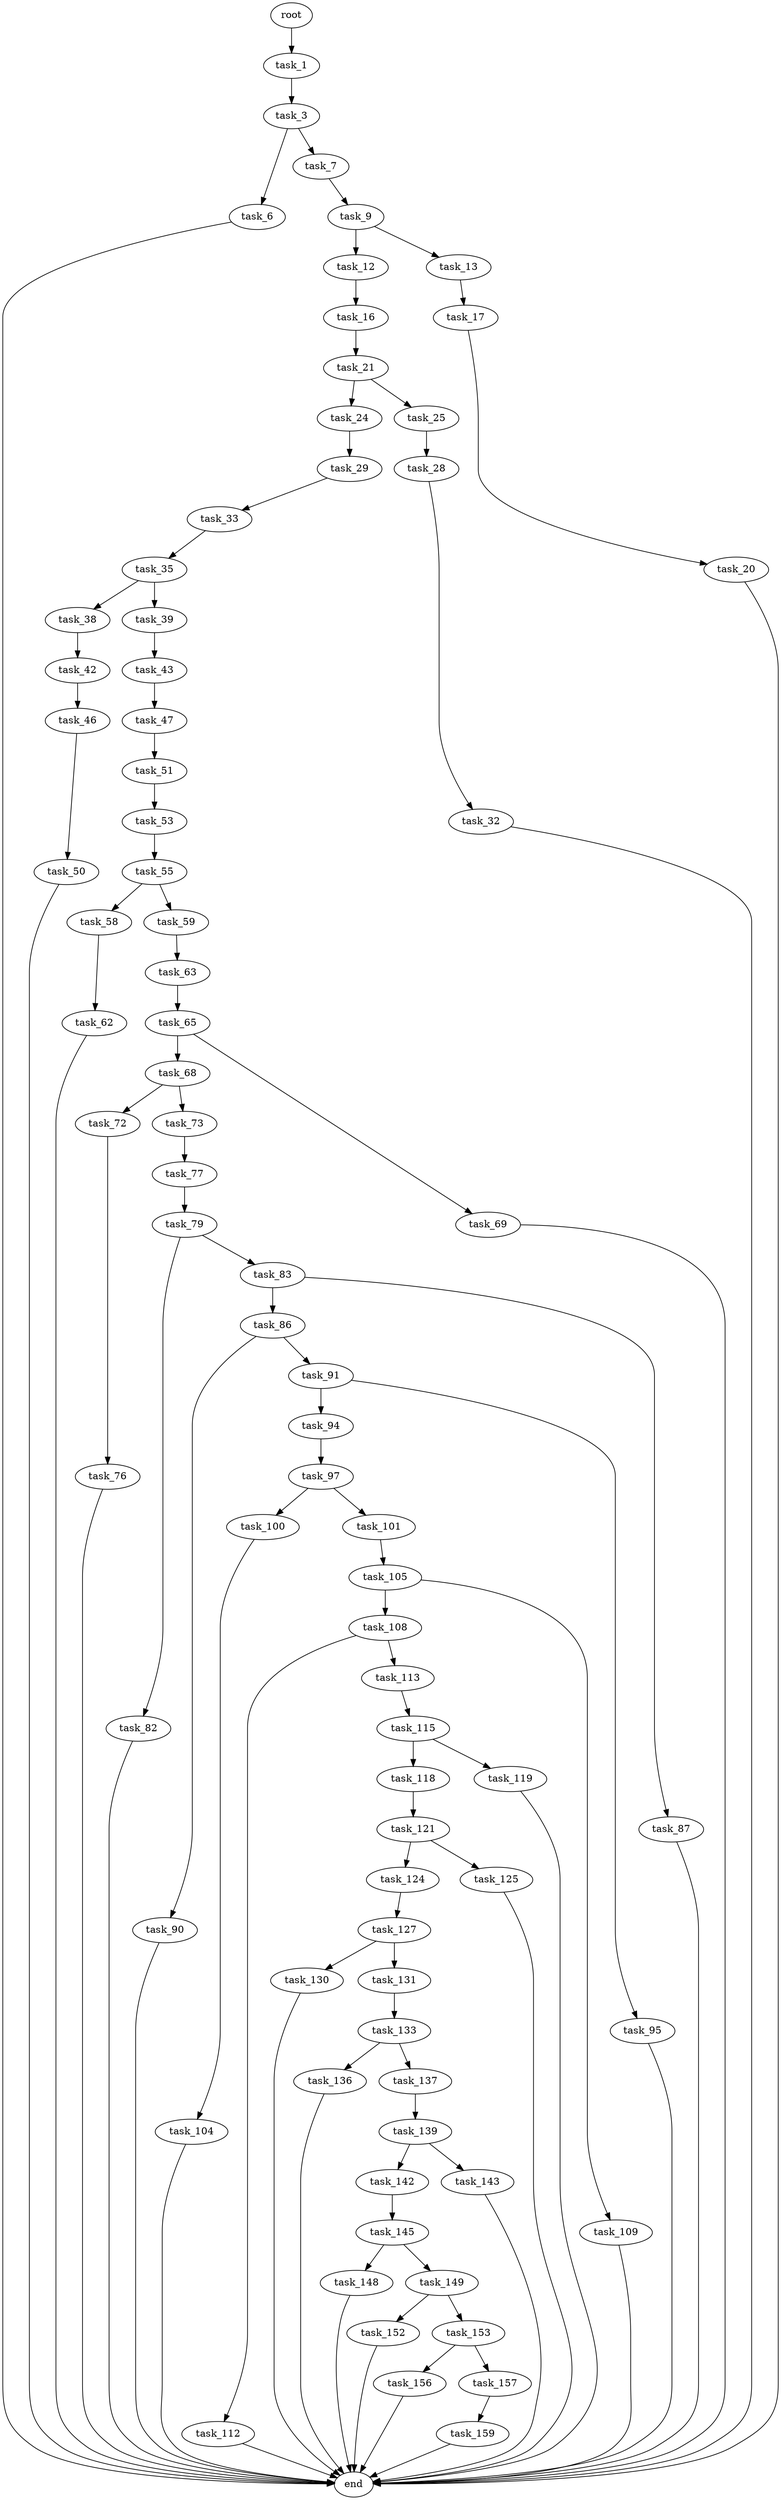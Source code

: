digraph G {
  root [size="0.000000"];
  task_1 [size="68719476736.000000"];
  task_3 [size="134217728000.000000"];
  task_6 [size="651248583100.000000"];
  task_7 [size="23666542568.000000"];
  end [size="0.000000"];
  task_9 [size="5090063055.000000"];
  task_12 [size="5540297718.000000"];
  task_13 [size="11547874106.000000"];
  task_16 [size="68719476736.000000"];
  task_17 [size="134217728000.000000"];
  task_21 [size="55699538132.000000"];
  task_20 [size="8982193817.000000"];
  task_24 [size="25636424832.000000"];
  task_25 [size="100233851225.000000"];
  task_29 [size="134217728000.000000"];
  task_28 [size="73880633256.000000"];
  task_32 [size="7443515638.000000"];
  task_33 [size="240085212314.000000"];
  task_35 [size="27442513838.000000"];
  task_38 [size="22831221904.000000"];
  task_39 [size="368293445632.000000"];
  task_42 [size="5818086322.000000"];
  task_43 [size="549755813888.000000"];
  task_46 [size="82615712473.000000"];
  task_47 [size="549755813888.000000"];
  task_50 [size="135169308136.000000"];
  task_51 [size="636155925792.000000"];
  task_53 [size="8589934592.000000"];
  task_55 [size="368293445632.000000"];
  task_58 [size="231928233984.000000"];
  task_59 [size="8589934592.000000"];
  task_62 [size="89772541428.000000"];
  task_63 [size="25370231488.000000"];
  task_65 [size="134217728000.000000"];
  task_68 [size="782935551263.000000"];
  task_69 [size="10108953068.000000"];
  task_72 [size="8589934592.000000"];
  task_73 [size="68719476736.000000"];
  task_76 [size="4149799124.000000"];
  task_77 [size="1073741824000.000000"];
  task_79 [size="549755813888.000000"];
  task_82 [size="68719476736.000000"];
  task_83 [size="782757789696.000000"];
  task_86 [size="3677513120.000000"];
  task_87 [size="60200025258.000000"];
  task_90 [size="8019663549.000000"];
  task_91 [size="101142539928.000000"];
  task_94 [size="3601034900.000000"];
  task_95 [size="259849722772.000000"];
  task_97 [size="134217728000.000000"];
  task_100 [size="29032746888.000000"];
  task_101 [size="28991029248.000000"];
  task_104 [size="7454621329.000000"];
  task_105 [size="368293445632.000000"];
  task_108 [size="3465113106.000000"];
  task_109 [size="8690147409.000000"];
  task_112 [size="16654749137.000000"];
  task_113 [size="8589934592.000000"];
  task_115 [size="153770056779.000000"];
  task_118 [size="499251450429.000000"];
  task_119 [size="8589934592.000000"];
  task_121 [size="38289950131.000000"];
  task_124 [size="22643080812.000000"];
  task_125 [size="20796755382.000000"];
  task_127 [size="59485774344.000000"];
  task_130 [size="378948843.000000"];
  task_131 [size="253537317627.000000"];
  task_133 [size="7580793868.000000"];
  task_136 [size="68719476736.000000"];
  task_137 [size="20356381966.000000"];
  task_139 [size="8785156057.000000"];
  task_142 [size="87143172945.000000"];
  task_143 [size="7282733375.000000"];
  task_145 [size="530619883859.000000"];
  task_148 [size="212024900116.000000"];
  task_149 [size="549755813888.000000"];
  task_152 [size="134217728000.000000"];
  task_153 [size="6752343955.000000"];
  task_156 [size="549755813888.000000"];
  task_157 [size="28991029248.000000"];
  task_159 [size="28991029248.000000"];

  root -> task_1 [size="1.000000"];
  task_1 -> task_3 [size="134217728.000000"];
  task_3 -> task_6 [size="209715200.000000"];
  task_3 -> task_7 [size="209715200.000000"];
  task_6 -> end [size="1.000000"];
  task_7 -> task_9 [size="536870912.000000"];
  task_9 -> task_12 [size="209715200.000000"];
  task_9 -> task_13 [size="209715200.000000"];
  task_12 -> task_16 [size="134217728.000000"];
  task_13 -> task_17 [size="411041792.000000"];
  task_16 -> task_21 [size="134217728.000000"];
  task_17 -> task_20 [size="209715200.000000"];
  task_21 -> task_24 [size="75497472.000000"];
  task_21 -> task_25 [size="75497472.000000"];
  task_20 -> end [size="1.000000"];
  task_24 -> task_29 [size="536870912.000000"];
  task_25 -> task_28 [size="75497472.000000"];
  task_29 -> task_33 [size="209715200.000000"];
  task_28 -> task_32 [size="134217728.000000"];
  task_32 -> end [size="1.000000"];
  task_33 -> task_35 [size="209715200.000000"];
  task_35 -> task_38 [size="838860800.000000"];
  task_35 -> task_39 [size="838860800.000000"];
  task_38 -> task_42 [size="411041792.000000"];
  task_39 -> task_43 [size="411041792.000000"];
  task_42 -> task_46 [size="301989888.000000"];
  task_43 -> task_47 [size="536870912.000000"];
  task_46 -> task_50 [size="75497472.000000"];
  task_47 -> task_51 [size="536870912.000000"];
  task_50 -> end [size="1.000000"];
  task_51 -> task_53 [size="411041792.000000"];
  task_53 -> task_55 [size="33554432.000000"];
  task_55 -> task_58 [size="411041792.000000"];
  task_55 -> task_59 [size="411041792.000000"];
  task_58 -> task_62 [size="301989888.000000"];
  task_59 -> task_63 [size="33554432.000000"];
  task_62 -> end [size="1.000000"];
  task_63 -> task_65 [size="33554432.000000"];
  task_65 -> task_68 [size="209715200.000000"];
  task_65 -> task_69 [size="209715200.000000"];
  task_68 -> task_72 [size="679477248.000000"];
  task_68 -> task_73 [size="679477248.000000"];
  task_69 -> end [size="1.000000"];
  task_72 -> task_76 [size="33554432.000000"];
  task_73 -> task_77 [size="134217728.000000"];
  task_76 -> end [size="1.000000"];
  task_77 -> task_79 [size="838860800.000000"];
  task_79 -> task_82 [size="536870912.000000"];
  task_79 -> task_83 [size="536870912.000000"];
  task_82 -> end [size="1.000000"];
  task_83 -> task_86 [size="679477248.000000"];
  task_83 -> task_87 [size="679477248.000000"];
  task_86 -> task_90 [size="75497472.000000"];
  task_86 -> task_91 [size="75497472.000000"];
  task_87 -> end [size="1.000000"];
  task_90 -> end [size="1.000000"];
  task_91 -> task_94 [size="134217728.000000"];
  task_91 -> task_95 [size="134217728.000000"];
  task_94 -> task_97 [size="75497472.000000"];
  task_95 -> end [size="1.000000"];
  task_97 -> task_100 [size="209715200.000000"];
  task_97 -> task_101 [size="209715200.000000"];
  task_100 -> task_104 [size="838860800.000000"];
  task_101 -> task_105 [size="75497472.000000"];
  task_104 -> end [size="1.000000"];
  task_105 -> task_108 [size="411041792.000000"];
  task_105 -> task_109 [size="411041792.000000"];
  task_108 -> task_112 [size="209715200.000000"];
  task_108 -> task_113 [size="209715200.000000"];
  task_109 -> end [size="1.000000"];
  task_112 -> end [size="1.000000"];
  task_113 -> task_115 [size="33554432.000000"];
  task_115 -> task_118 [size="411041792.000000"];
  task_115 -> task_119 [size="411041792.000000"];
  task_118 -> task_121 [size="411041792.000000"];
  task_119 -> end [size="1.000000"];
  task_121 -> task_124 [size="838860800.000000"];
  task_121 -> task_125 [size="838860800.000000"];
  task_124 -> task_127 [size="33554432.000000"];
  task_125 -> end [size="1.000000"];
  task_127 -> task_130 [size="134217728.000000"];
  task_127 -> task_131 [size="134217728.000000"];
  task_130 -> end [size="1.000000"];
  task_131 -> task_133 [size="209715200.000000"];
  task_133 -> task_136 [size="536870912.000000"];
  task_133 -> task_137 [size="536870912.000000"];
  task_136 -> end [size="1.000000"];
  task_137 -> task_139 [size="536870912.000000"];
  task_139 -> task_142 [size="301989888.000000"];
  task_139 -> task_143 [size="301989888.000000"];
  task_142 -> task_145 [size="75497472.000000"];
  task_143 -> end [size="1.000000"];
  task_145 -> task_148 [size="838860800.000000"];
  task_145 -> task_149 [size="838860800.000000"];
  task_148 -> end [size="1.000000"];
  task_149 -> task_152 [size="536870912.000000"];
  task_149 -> task_153 [size="536870912.000000"];
  task_152 -> end [size="1.000000"];
  task_153 -> task_156 [size="209715200.000000"];
  task_153 -> task_157 [size="209715200.000000"];
  task_156 -> end [size="1.000000"];
  task_157 -> task_159 [size="75497472.000000"];
  task_159 -> end [size="1.000000"];
}
